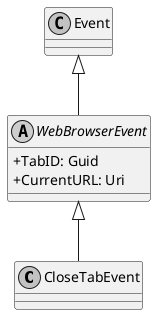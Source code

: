 @startuml
skinparam monochrome true
skinparam classAttributeIconSize 0

class CloseTabEvent {
}
abstract class WebBrowserEvent {
    + TabID: Guid
    + CurrentURL: Uri
}
WebBrowserEvent <|-- CloseTabEvent
Event <|-- WebBrowserEvent
@enduml
